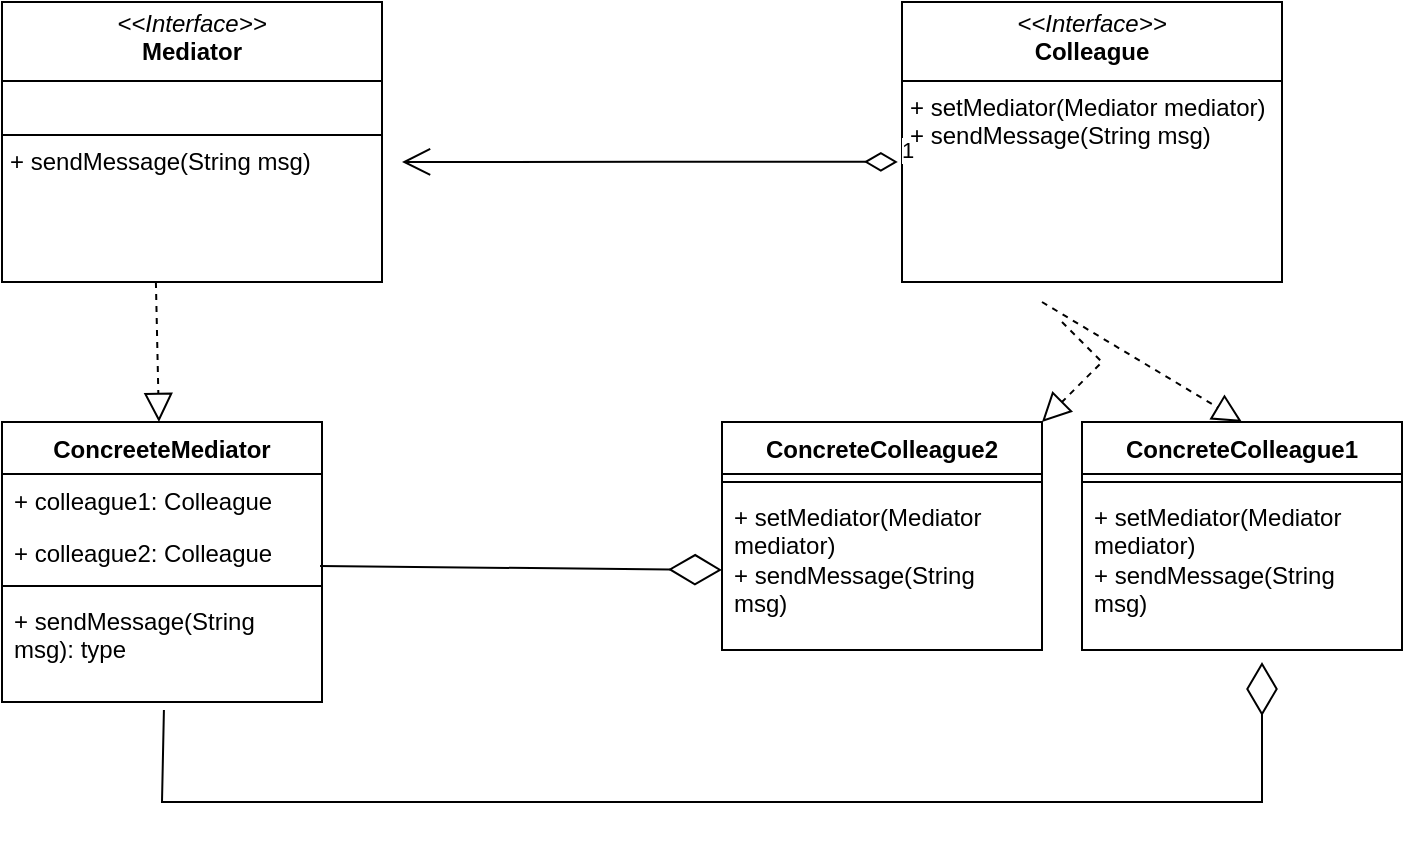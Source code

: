 <mxfile version="26.0.4">
  <diagram id="C5RBs43oDa-KdzZeNtuy" name="Page-1">
    <mxGraphModel dx="1434" dy="772" grid="1" gridSize="10" guides="1" tooltips="1" connect="1" arrows="1" fold="1" page="1" pageScale="1" pageWidth="827" pageHeight="1169" math="0" shadow="0">
      <root>
        <mxCell id="WIyWlLk6GJQsqaUBKTNV-0" />
        <mxCell id="WIyWlLk6GJQsqaUBKTNV-1" parent="WIyWlLk6GJQsqaUBKTNV-0" />
        <mxCell id="bFMjqM7LBhFmkKSSFCpn-1" value="&lt;p style=&quot;margin:0px;margin-top:4px;text-align:center;&quot;&gt;&lt;i&gt;&amp;lt;&amp;lt;Interface&amp;gt;&amp;gt;&lt;/i&gt;&lt;br&gt;&lt;b&gt;Mediator&lt;/b&gt;&lt;/p&gt;&lt;hr size=&quot;1&quot; style=&quot;border-style:solid;&quot;&gt;&lt;p style=&quot;margin:0px;margin-left:4px;&quot;&gt;&lt;br&gt;&lt;/p&gt;&lt;hr size=&quot;1&quot; style=&quot;border-style:solid;&quot;&gt;&lt;p style=&quot;margin:0px;margin-left:4px;&quot;&gt;+ sendMessage(String msg)&lt;br&gt;&lt;br&gt;&lt;/p&gt;" style="verticalAlign=top;align=left;overflow=fill;html=1;whiteSpace=wrap;" vertex="1" parent="WIyWlLk6GJQsqaUBKTNV-1">
          <mxGeometry x="120" y="140" width="190" height="140" as="geometry" />
        </mxCell>
        <mxCell id="bFMjqM7LBhFmkKSSFCpn-2" value="ConcreeteMediator" style="swimlane;fontStyle=1;align=center;verticalAlign=top;childLayout=stackLayout;horizontal=1;startSize=26;horizontalStack=0;resizeParent=1;resizeParentMax=0;resizeLast=0;collapsible=1;marginBottom=0;whiteSpace=wrap;html=1;" vertex="1" parent="WIyWlLk6GJQsqaUBKTNV-1">
          <mxGeometry x="120" y="350" width="160" height="140" as="geometry" />
        </mxCell>
        <mxCell id="bFMjqM7LBhFmkKSSFCpn-3" value="+ colleague1: Colleague" style="text;strokeColor=none;fillColor=none;align=left;verticalAlign=top;spacingLeft=4;spacingRight=4;overflow=hidden;rotatable=0;points=[[0,0.5],[1,0.5]];portConstraint=eastwest;whiteSpace=wrap;html=1;" vertex="1" parent="bFMjqM7LBhFmkKSSFCpn-2">
          <mxGeometry y="26" width="160" height="26" as="geometry" />
        </mxCell>
        <mxCell id="bFMjqM7LBhFmkKSSFCpn-7" value="+ colleague2: Colleague" style="text;strokeColor=none;fillColor=none;align=left;verticalAlign=top;spacingLeft=4;spacingRight=4;overflow=hidden;rotatable=0;points=[[0,0.5],[1,0.5]];portConstraint=eastwest;whiteSpace=wrap;html=1;" vertex="1" parent="bFMjqM7LBhFmkKSSFCpn-2">
          <mxGeometry y="52" width="160" height="26" as="geometry" />
        </mxCell>
        <mxCell id="bFMjqM7LBhFmkKSSFCpn-4" value="" style="line;strokeWidth=1;fillColor=none;align=left;verticalAlign=middle;spacingTop=-1;spacingLeft=3;spacingRight=3;rotatable=0;labelPosition=right;points=[];portConstraint=eastwest;strokeColor=inherit;" vertex="1" parent="bFMjqM7LBhFmkKSSFCpn-2">
          <mxGeometry y="78" width="160" height="8" as="geometry" />
        </mxCell>
        <mxCell id="bFMjqM7LBhFmkKSSFCpn-5" value="+ sendMessage(String msg): type" style="text;strokeColor=none;fillColor=none;align=left;verticalAlign=top;spacingLeft=4;spacingRight=4;overflow=hidden;rotatable=0;points=[[0,0.5],[1,0.5]];portConstraint=eastwest;whiteSpace=wrap;html=1;" vertex="1" parent="bFMjqM7LBhFmkKSSFCpn-2">
          <mxGeometry y="86" width="160" height="54" as="geometry" />
        </mxCell>
        <mxCell id="bFMjqM7LBhFmkKSSFCpn-6" value="&lt;p style=&quot;margin:0px;margin-top:4px;text-align:center;&quot;&gt;&lt;i&gt;&amp;lt;&amp;lt;Interface&amp;gt;&amp;gt;&lt;/i&gt;&lt;br&gt;&lt;b&gt;Colleague&lt;/b&gt;&lt;/p&gt;&lt;hr size=&quot;1&quot; style=&quot;border-style:solid;&quot;&gt;&lt;p style=&quot;margin:0px;margin-left:4px;&quot;&gt;&lt;/p&gt;&lt;p style=&quot;margin:0px;margin-left:4px;&quot;&gt;+ setMediator(Mediator mediator)&lt;br&gt;+ sendMessage(String msg)&lt;/p&gt;" style="verticalAlign=top;align=left;overflow=fill;html=1;whiteSpace=wrap;" vertex="1" parent="WIyWlLk6GJQsqaUBKTNV-1">
          <mxGeometry x="570" y="140" width="190" height="140" as="geometry" />
        </mxCell>
        <mxCell id="bFMjqM7LBhFmkKSSFCpn-9" value="ConcreteColleague1" style="swimlane;fontStyle=1;align=center;verticalAlign=top;childLayout=stackLayout;horizontal=1;startSize=26;horizontalStack=0;resizeParent=1;resizeParentMax=0;resizeLast=0;collapsible=1;marginBottom=0;whiteSpace=wrap;html=1;" vertex="1" parent="WIyWlLk6GJQsqaUBKTNV-1">
          <mxGeometry x="660" y="350" width="160" height="114" as="geometry" />
        </mxCell>
        <mxCell id="bFMjqM7LBhFmkKSSFCpn-11" value="" style="line;strokeWidth=1;fillColor=none;align=left;verticalAlign=middle;spacingTop=-1;spacingLeft=3;spacingRight=3;rotatable=0;labelPosition=right;points=[];portConstraint=eastwest;strokeColor=inherit;" vertex="1" parent="bFMjqM7LBhFmkKSSFCpn-9">
          <mxGeometry y="26" width="160" height="8" as="geometry" />
        </mxCell>
        <mxCell id="bFMjqM7LBhFmkKSSFCpn-12" value="+ setMediator(Mediator mediator)&lt;br&gt;+ sendMessage(String msg)" style="text;strokeColor=none;fillColor=none;align=left;verticalAlign=top;spacingLeft=4;spacingRight=4;overflow=hidden;rotatable=0;points=[[0,0.5],[1,0.5]];portConstraint=eastwest;whiteSpace=wrap;html=1;" vertex="1" parent="bFMjqM7LBhFmkKSSFCpn-9">
          <mxGeometry y="34" width="160" height="80" as="geometry" />
        </mxCell>
        <mxCell id="bFMjqM7LBhFmkKSSFCpn-13" value="" style="endArrow=block;dashed=1;endFill=0;endSize=12;html=1;rounded=0;exitX=0.405;exitY=1;exitDx=0;exitDy=0;exitPerimeter=0;" edge="1" parent="WIyWlLk6GJQsqaUBKTNV-1" source="bFMjqM7LBhFmkKSSFCpn-1" target="bFMjqM7LBhFmkKSSFCpn-2">
          <mxGeometry width="160" relative="1" as="geometry">
            <mxPoint x="190" y="260" as="sourcePoint" />
            <mxPoint x="210" y="400" as="targetPoint" />
          </mxGeometry>
        </mxCell>
        <mxCell id="bFMjqM7LBhFmkKSSFCpn-15" value="1" style="endArrow=open;html=1;endSize=12;startArrow=diamondThin;startSize=14;startFill=0;edgeStyle=orthogonalEdgeStyle;align=left;verticalAlign=bottom;rounded=0;exitX=-0.011;exitY=0.571;exitDx=0;exitDy=0;exitPerimeter=0;" edge="1" parent="WIyWlLk6GJQsqaUBKTNV-1" source="bFMjqM7LBhFmkKSSFCpn-6">
          <mxGeometry x="-1" y="3" relative="1" as="geometry">
            <mxPoint x="330" y="400" as="sourcePoint" />
            <mxPoint x="320" y="220" as="targetPoint" />
          </mxGeometry>
        </mxCell>
        <mxCell id="bFMjqM7LBhFmkKSSFCpn-16" value="" style="endArrow=block;dashed=1;endFill=0;endSize=12;html=1;rounded=0;entryX=0.5;entryY=0;entryDx=0;entryDy=0;" edge="1" parent="WIyWlLk6GJQsqaUBKTNV-1" target="bFMjqM7LBhFmkKSSFCpn-9">
          <mxGeometry width="160" relative="1" as="geometry">
            <mxPoint x="640" y="290" as="sourcePoint" />
            <mxPoint x="740" y="300" as="targetPoint" />
          </mxGeometry>
        </mxCell>
        <mxCell id="bFMjqM7LBhFmkKSSFCpn-17" value="ConcreteColleague2" style="swimlane;fontStyle=1;align=center;verticalAlign=top;childLayout=stackLayout;horizontal=1;startSize=26;horizontalStack=0;resizeParent=1;resizeParentMax=0;resizeLast=0;collapsible=1;marginBottom=0;whiteSpace=wrap;html=1;" vertex="1" parent="WIyWlLk6GJQsqaUBKTNV-1">
          <mxGeometry x="480" y="350" width="160" height="114" as="geometry" />
        </mxCell>
        <mxCell id="bFMjqM7LBhFmkKSSFCpn-19" value="" style="line;strokeWidth=1;fillColor=none;align=left;verticalAlign=middle;spacingTop=-1;spacingLeft=3;spacingRight=3;rotatable=0;labelPosition=right;points=[];portConstraint=eastwest;strokeColor=inherit;" vertex="1" parent="bFMjqM7LBhFmkKSSFCpn-17">
          <mxGeometry y="26" width="160" height="8" as="geometry" />
        </mxCell>
        <mxCell id="bFMjqM7LBhFmkKSSFCpn-20" value="+ setMediator(Mediator mediator)&lt;br&gt;+ sendMessage(String msg)" style="text;strokeColor=none;fillColor=none;align=left;verticalAlign=top;spacingLeft=4;spacingRight=4;overflow=hidden;rotatable=0;points=[[0,0.5],[1,0.5]];portConstraint=eastwest;whiteSpace=wrap;html=1;" vertex="1" parent="bFMjqM7LBhFmkKSSFCpn-17">
          <mxGeometry y="34" width="160" height="80" as="geometry" />
        </mxCell>
        <mxCell id="bFMjqM7LBhFmkKSSFCpn-21" value="" style="endArrow=block;dashed=1;endFill=0;endSize=12;html=1;rounded=0;entryX=1;entryY=0;entryDx=0;entryDy=0;" edge="1" parent="WIyWlLk6GJQsqaUBKTNV-1" target="bFMjqM7LBhFmkKSSFCpn-17">
          <mxGeometry width="160" relative="1" as="geometry">
            <mxPoint x="650" y="300" as="sourcePoint" />
            <mxPoint x="750" y="360" as="targetPoint" />
            <Array as="points">
              <mxPoint x="670" y="320" />
            </Array>
          </mxGeometry>
        </mxCell>
        <mxCell id="bFMjqM7LBhFmkKSSFCpn-23" value="" style="endArrow=diamondThin;endFill=0;endSize=24;html=1;rounded=0;entryX=0;entryY=0.5;entryDx=0;entryDy=0;exitX=0.994;exitY=0.769;exitDx=0;exitDy=0;exitPerimeter=0;" edge="1" parent="WIyWlLk6GJQsqaUBKTNV-1" source="bFMjqM7LBhFmkKSSFCpn-7" target="bFMjqM7LBhFmkKSSFCpn-20">
          <mxGeometry width="160" relative="1" as="geometry">
            <mxPoint x="280" y="430" as="sourcePoint" />
            <mxPoint x="440" y="430" as="targetPoint" />
          </mxGeometry>
        </mxCell>
        <mxCell id="bFMjqM7LBhFmkKSSFCpn-24" value="" style="endArrow=diamondThin;endFill=0;endSize=24;html=1;rounded=0;exitX=0.506;exitY=1.074;exitDx=0;exitDy=0;exitPerimeter=0;" edge="1" parent="WIyWlLk6GJQsqaUBKTNV-1" source="bFMjqM7LBhFmkKSSFCpn-5">
          <mxGeometry width="160" relative="1" as="geometry">
            <mxPoint x="200" y="530" as="sourcePoint" />
            <mxPoint x="750" y="470" as="targetPoint" />
            <Array as="points">
              <mxPoint x="200" y="540" />
              <mxPoint x="540" y="540" />
              <mxPoint x="750" y="540" />
            </Array>
          </mxGeometry>
        </mxCell>
      </root>
    </mxGraphModel>
  </diagram>
</mxfile>
